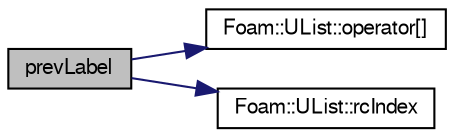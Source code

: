 digraph "prevLabel"
{
  bgcolor="transparent";
  edge [fontname="FreeSans",fontsize="10",labelfontname="FreeSans",labelfontsize="10"];
  node [fontname="FreeSans",fontsize="10",shape=record];
  rankdir="LR";
  Node460 [label="prevLabel",height=0.2,width=0.4,color="black", fillcolor="grey75", style="filled", fontcolor="black"];
  Node460 -> Node461 [color="midnightblue",fontsize="10",style="solid",fontname="FreeSans"];
  Node461 [label="Foam::UList::operator[]",height=0.2,width=0.4,color="black",URL="$a25698.html#a851e28f7788bbc82f5a4aa9f0efdefe4",tooltip="Return element of UList. "];
  Node460 -> Node462 [color="midnightblue",fontsize="10",style="solid",fontname="FreeSans"];
  Node462 [label="Foam::UList::rcIndex",height=0.2,width=0.4,color="black",URL="$a25698.html#a286b66c68007df4532de24354ec487cb",tooltip="Return the reverse circular index, i.e. the previous index. "];
}
